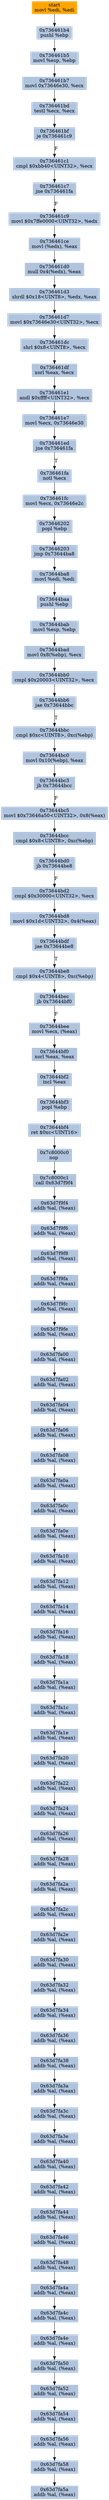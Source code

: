 digraph G {
node[shape=rectangle,style=filled,fillcolor=lightsteelblue,color=lightsteelblue]
bgcolor="transparent"
a0x736461b2movl_edi_edi[label="start\nmovl %edi, %edi",color="lightgrey",fillcolor="orange"];
a0x736461b4pushl_ebp[label="0x736461b4\npushl %ebp"];
a0x736461b5movl_esp_ebp[label="0x736461b5\nmovl %esp, %ebp"];
a0x736461b7movl_0x73646e30_ecx[label="0x736461b7\nmovl 0x73646e30, %ecx"];
a0x736461bdtestl_ecx_ecx[label="0x736461bd\ntestl %ecx, %ecx"];
a0x736461bfje_0x736461c9[label="0x736461bf\nje 0x736461c9"];
a0x736461c1cmpl_0xbb40UINT32_ecx[label="0x736461c1\ncmpl $0xbb40<UINT32>, %ecx"];
a0x736461c7jne_0x736461fa[label="0x736461c7\njne 0x736461fa"];
a0x736461c9movl_0x7ffe0000UINT32_edx[label="0x736461c9\nmovl $0x7ffe0000<UINT32>, %edx"];
a0x736461cemovl_edx__eax[label="0x736461ce\nmovl (%edx), %eax"];
a0x736461d0mull_0x4edx__eax[label="0x736461d0\nmull 0x4(%edx), %eax"];
a0x736461d3shrdl_0x18UINT8_edx_eax[label="0x736461d3\nshrdl $0x18<UINT8>, %edx, %eax"];
a0x736461d7movl_0x73646e30UINT32_ecx[label="0x736461d7\nmovl $0x73646e30<UINT32>, %ecx"];
a0x736461dcshrl_0x8UINT8_ecx[label="0x736461dc\nshrl $0x8<UINT8>, %ecx"];
a0x736461dfxorl_eax_ecx[label="0x736461df\nxorl %eax, %ecx"];
a0x736461e1andl_0xffffUINT32_ecx[label="0x736461e1\nandl $0xffff<UINT32>, %ecx"];
a0x736461e7movl_ecx_0x73646e30[label="0x736461e7\nmovl %ecx, 0x73646e30"];
a0x736461edjne_0x736461fa[label="0x736461ed\njne 0x736461fa"];
a0x736461fanotl_ecx[label="0x736461fa\nnotl %ecx"];
a0x736461fcmovl_ecx_0x73646e2c[label="0x736461fc\nmovl %ecx, 0x73646e2c"];
a0x73646202popl_ebp[label="0x73646202\npopl %ebp"];
a0x73646203jmp_0x73644ba8[label="0x73646203\njmp 0x73644ba8"];
a0x73644ba8movl_edi_edi[label="0x73644ba8\nmovl %edi, %edi"];
a0x73644baapushl_ebp[label="0x73644baa\npushl %ebp"];
a0x73644babmovl_esp_ebp[label="0x73644bab\nmovl %esp, %ebp"];
a0x73644badmovl_0x8ebp__ecx[label="0x73644bad\nmovl 0x8(%ebp), %ecx"];
a0x73644bb0cmpl_0x20003UINT32_ecx[label="0x73644bb0\ncmpl $0x20003<UINT32>, %ecx"];
a0x73644bb6jae_0x73644bbc[label="0x73644bb6\njae 0x73644bbc"];
a0x73644bbccmpl_0xcUINT8_0xcebp_[label="0x73644bbc\ncmpl $0xc<UINT8>, 0xc(%ebp)"];
a0x73644bc0movl_0x10ebp__eax[label="0x73644bc0\nmovl 0x10(%ebp), %eax"];
a0x73644bc3jb_0x73644bcc[label="0x73644bc3\njb 0x73644bcc"];
a0x73644bc5movl_0x73646a50UINT32_0x8eax_[label="0x73644bc5\nmovl $0x73646a50<UINT32>, 0x8(%eax)"];
a0x73644bcccmpl_0x8UINT8_0xcebp_[label="0x73644bcc\ncmpl $0x8<UINT8>, 0xc(%ebp)"];
a0x73644bd0jb_0x73644be8[label="0x73644bd0\njb 0x73644be8"];
a0x73644bd2cmpl_0x30000UINT32_ecx[label="0x73644bd2\ncmpl $0x30000<UINT32>, %ecx"];
a0x73644bd8movl_0x1dUINT32_0x4eax_[label="0x73644bd8\nmovl $0x1d<UINT32>, 0x4(%eax)"];
a0x73644bdfjae_0x73644be8[label="0x73644bdf\njae 0x73644be8"];
a0x73644be8cmpl_0x4UINT8_0xcebp_[label="0x73644be8\ncmpl $0x4<UINT8>, 0xc(%ebp)"];
a0x73644becjb_0x73644bf0[label="0x73644bec\njb 0x73644bf0"];
a0x73644beemovl_ecx_eax_[label="0x73644bee\nmovl %ecx, (%eax)"];
a0x73644bf0xorl_eax_eax[label="0x73644bf0\nxorl %eax, %eax"];
a0x73644bf2incl_eax[label="0x73644bf2\nincl %eax"];
a0x73644bf3popl_ebp[label="0x73644bf3\npopl %ebp"];
a0x73644bf4ret_0xcUINT16[label="0x73644bf4\nret $0xc<UINT16>"];
a0x7c8000c0nop_[label="0x7c8000c0\nnop "];
a0x7c8000c1call_0x63d7f9f4[label="0x7c8000c1\ncall 0x63d7f9f4"];
a0x63d7f9f4addb_al_eax_[label="0x63d7f9f4\naddb %al, (%eax)"];
a0x63d7f9f6addb_al_eax_[label="0x63d7f9f6\naddb %al, (%eax)"];
a0x63d7f9f8addb_al_eax_[label="0x63d7f9f8\naddb %al, (%eax)"];
a0x63d7f9faaddb_al_eax_[label="0x63d7f9fa\naddb %al, (%eax)"];
a0x63d7f9fcaddb_al_eax_[label="0x63d7f9fc\naddb %al, (%eax)"];
a0x63d7f9feaddb_al_eax_[label="0x63d7f9fe\naddb %al, (%eax)"];
a0x63d7fa00addb_al_eax_[label="0x63d7fa00\naddb %al, (%eax)"];
a0x63d7fa02addb_al_eax_[label="0x63d7fa02\naddb %al, (%eax)"];
a0x63d7fa04addb_al_eax_[label="0x63d7fa04\naddb %al, (%eax)"];
a0x63d7fa06addb_al_eax_[label="0x63d7fa06\naddb %al, (%eax)"];
a0x63d7fa08addb_al_eax_[label="0x63d7fa08\naddb %al, (%eax)"];
a0x63d7fa0aaddb_al_eax_[label="0x63d7fa0a\naddb %al, (%eax)"];
a0x63d7fa0caddb_al_eax_[label="0x63d7fa0c\naddb %al, (%eax)"];
a0x63d7fa0eaddb_al_eax_[label="0x63d7fa0e\naddb %al, (%eax)"];
a0x63d7fa10addb_al_eax_[label="0x63d7fa10\naddb %al, (%eax)"];
a0x63d7fa12addb_al_eax_[label="0x63d7fa12\naddb %al, (%eax)"];
a0x63d7fa14addb_al_eax_[label="0x63d7fa14\naddb %al, (%eax)"];
a0x63d7fa16addb_al_eax_[label="0x63d7fa16\naddb %al, (%eax)"];
a0x63d7fa18addb_al_eax_[label="0x63d7fa18\naddb %al, (%eax)"];
a0x63d7fa1aaddb_al_eax_[label="0x63d7fa1a\naddb %al, (%eax)"];
a0x63d7fa1caddb_al_eax_[label="0x63d7fa1c\naddb %al, (%eax)"];
a0x63d7fa1eaddb_al_eax_[label="0x63d7fa1e\naddb %al, (%eax)"];
a0x63d7fa20addb_al_eax_[label="0x63d7fa20\naddb %al, (%eax)"];
a0x63d7fa22addb_al_eax_[label="0x63d7fa22\naddb %al, (%eax)"];
a0x63d7fa24addb_al_eax_[label="0x63d7fa24\naddb %al, (%eax)"];
a0x63d7fa26addb_al_eax_[label="0x63d7fa26\naddb %al, (%eax)"];
a0x63d7fa28addb_al_eax_[label="0x63d7fa28\naddb %al, (%eax)"];
a0x63d7fa2aaddb_al_eax_[label="0x63d7fa2a\naddb %al, (%eax)"];
a0x63d7fa2caddb_al_eax_[label="0x63d7fa2c\naddb %al, (%eax)"];
a0x63d7fa2eaddb_al_eax_[label="0x63d7fa2e\naddb %al, (%eax)"];
a0x63d7fa30addb_al_eax_[label="0x63d7fa30\naddb %al, (%eax)"];
a0x63d7fa32addb_al_eax_[label="0x63d7fa32\naddb %al, (%eax)"];
a0x63d7fa34addb_al_eax_[label="0x63d7fa34\naddb %al, (%eax)"];
a0x63d7fa36addb_al_eax_[label="0x63d7fa36\naddb %al, (%eax)"];
a0x63d7fa38addb_al_eax_[label="0x63d7fa38\naddb %al, (%eax)"];
a0x63d7fa3aaddb_al_eax_[label="0x63d7fa3a\naddb %al, (%eax)"];
a0x63d7fa3caddb_al_eax_[label="0x63d7fa3c\naddb %al, (%eax)"];
a0x63d7fa3eaddb_al_eax_[label="0x63d7fa3e\naddb %al, (%eax)"];
a0x63d7fa40addb_al_eax_[label="0x63d7fa40\naddb %al, (%eax)"];
a0x63d7fa42addb_al_eax_[label="0x63d7fa42\naddb %al, (%eax)"];
a0x63d7fa44addb_al_eax_[label="0x63d7fa44\naddb %al, (%eax)"];
a0x63d7fa46addb_al_eax_[label="0x63d7fa46\naddb %al, (%eax)"];
a0x63d7fa48addb_al_eax_[label="0x63d7fa48\naddb %al, (%eax)"];
a0x63d7fa4aaddb_al_eax_[label="0x63d7fa4a\naddb %al, (%eax)"];
a0x63d7fa4caddb_al_eax_[label="0x63d7fa4c\naddb %al, (%eax)"];
a0x63d7fa4eaddb_al_eax_[label="0x63d7fa4e\naddb %al, (%eax)"];
a0x63d7fa50addb_al_eax_[label="0x63d7fa50\naddb %al, (%eax)"];
a0x63d7fa52addb_al_eax_[label="0x63d7fa52\naddb %al, (%eax)"];
a0x63d7fa54addb_al_eax_[label="0x63d7fa54\naddb %al, (%eax)"];
a0x63d7fa56addb_al_eax_[label="0x63d7fa56\naddb %al, (%eax)"];
a0x63d7fa58addb_al_eax_[label="0x63d7fa58\naddb %al, (%eax)"];
a0x63d7fa5aaddb_al_eax_[label="0x63d7fa5a\naddb %al, (%eax)"];
a0x736461b2movl_edi_edi -> a0x736461b4pushl_ebp [color="#000000"];
a0x736461b4pushl_ebp -> a0x736461b5movl_esp_ebp [color="#000000"];
a0x736461b5movl_esp_ebp -> a0x736461b7movl_0x73646e30_ecx [color="#000000"];
a0x736461b7movl_0x73646e30_ecx -> a0x736461bdtestl_ecx_ecx [color="#000000"];
a0x736461bdtestl_ecx_ecx -> a0x736461bfje_0x736461c9 [color="#000000"];
a0x736461bfje_0x736461c9 -> a0x736461c1cmpl_0xbb40UINT32_ecx [color="#000000",label="F"];
a0x736461c1cmpl_0xbb40UINT32_ecx -> a0x736461c7jne_0x736461fa [color="#000000"];
a0x736461c7jne_0x736461fa -> a0x736461c9movl_0x7ffe0000UINT32_edx [color="#000000",label="F"];
a0x736461c9movl_0x7ffe0000UINT32_edx -> a0x736461cemovl_edx__eax [color="#000000"];
a0x736461cemovl_edx__eax -> a0x736461d0mull_0x4edx__eax [color="#000000"];
a0x736461d0mull_0x4edx__eax -> a0x736461d3shrdl_0x18UINT8_edx_eax [color="#000000"];
a0x736461d3shrdl_0x18UINT8_edx_eax -> a0x736461d7movl_0x73646e30UINT32_ecx [color="#000000"];
a0x736461d7movl_0x73646e30UINT32_ecx -> a0x736461dcshrl_0x8UINT8_ecx [color="#000000"];
a0x736461dcshrl_0x8UINT8_ecx -> a0x736461dfxorl_eax_ecx [color="#000000"];
a0x736461dfxorl_eax_ecx -> a0x736461e1andl_0xffffUINT32_ecx [color="#000000"];
a0x736461e1andl_0xffffUINT32_ecx -> a0x736461e7movl_ecx_0x73646e30 [color="#000000"];
a0x736461e7movl_ecx_0x73646e30 -> a0x736461edjne_0x736461fa [color="#000000"];
a0x736461edjne_0x736461fa -> a0x736461fanotl_ecx [color="#000000",label="T"];
a0x736461fanotl_ecx -> a0x736461fcmovl_ecx_0x73646e2c [color="#000000"];
a0x736461fcmovl_ecx_0x73646e2c -> a0x73646202popl_ebp [color="#000000"];
a0x73646202popl_ebp -> a0x73646203jmp_0x73644ba8 [color="#000000"];
a0x73646203jmp_0x73644ba8 -> a0x73644ba8movl_edi_edi [color="#000000"];
a0x73644ba8movl_edi_edi -> a0x73644baapushl_ebp [color="#000000"];
a0x73644baapushl_ebp -> a0x73644babmovl_esp_ebp [color="#000000"];
a0x73644babmovl_esp_ebp -> a0x73644badmovl_0x8ebp__ecx [color="#000000"];
a0x73644badmovl_0x8ebp__ecx -> a0x73644bb0cmpl_0x20003UINT32_ecx [color="#000000"];
a0x73644bb0cmpl_0x20003UINT32_ecx -> a0x73644bb6jae_0x73644bbc [color="#000000"];
a0x73644bb6jae_0x73644bbc -> a0x73644bbccmpl_0xcUINT8_0xcebp_ [color="#000000",label="T"];
a0x73644bbccmpl_0xcUINT8_0xcebp_ -> a0x73644bc0movl_0x10ebp__eax [color="#000000"];
a0x73644bc0movl_0x10ebp__eax -> a0x73644bc3jb_0x73644bcc [color="#000000"];
a0x73644bc3jb_0x73644bcc -> a0x73644bc5movl_0x73646a50UINT32_0x8eax_ [color="#000000",label="F"];
a0x73644bc5movl_0x73646a50UINT32_0x8eax_ -> a0x73644bcccmpl_0x8UINT8_0xcebp_ [color="#000000"];
a0x73644bcccmpl_0x8UINT8_0xcebp_ -> a0x73644bd0jb_0x73644be8 [color="#000000"];
a0x73644bd0jb_0x73644be8 -> a0x73644bd2cmpl_0x30000UINT32_ecx [color="#000000",label="F"];
a0x73644bd2cmpl_0x30000UINT32_ecx -> a0x73644bd8movl_0x1dUINT32_0x4eax_ [color="#000000"];
a0x73644bd8movl_0x1dUINT32_0x4eax_ -> a0x73644bdfjae_0x73644be8 [color="#000000"];
a0x73644bdfjae_0x73644be8 -> a0x73644be8cmpl_0x4UINT8_0xcebp_ [color="#000000",label="T"];
a0x73644be8cmpl_0x4UINT8_0xcebp_ -> a0x73644becjb_0x73644bf0 [color="#000000"];
a0x73644becjb_0x73644bf0 -> a0x73644beemovl_ecx_eax_ [color="#000000",label="F"];
a0x73644beemovl_ecx_eax_ -> a0x73644bf0xorl_eax_eax [color="#000000"];
a0x73644bf0xorl_eax_eax -> a0x73644bf2incl_eax [color="#000000"];
a0x73644bf2incl_eax -> a0x73644bf3popl_ebp [color="#000000"];
a0x73644bf3popl_ebp -> a0x73644bf4ret_0xcUINT16 [color="#000000"];
a0x73644bf4ret_0xcUINT16 -> a0x7c8000c0nop_ [color="#000000"];
a0x7c8000c0nop_ -> a0x7c8000c1call_0x63d7f9f4 [color="#000000"];
a0x7c8000c1call_0x63d7f9f4 -> a0x63d7f9f4addb_al_eax_ [color="#000000"];
a0x63d7f9f4addb_al_eax_ -> a0x63d7f9f6addb_al_eax_ [color="#000000"];
a0x63d7f9f6addb_al_eax_ -> a0x63d7f9f8addb_al_eax_ [color="#000000"];
a0x63d7f9f8addb_al_eax_ -> a0x63d7f9faaddb_al_eax_ [color="#000000"];
a0x63d7f9faaddb_al_eax_ -> a0x63d7f9fcaddb_al_eax_ [color="#000000"];
a0x63d7f9fcaddb_al_eax_ -> a0x63d7f9feaddb_al_eax_ [color="#000000"];
a0x63d7f9feaddb_al_eax_ -> a0x63d7fa00addb_al_eax_ [color="#000000"];
a0x63d7fa00addb_al_eax_ -> a0x63d7fa02addb_al_eax_ [color="#000000"];
a0x63d7fa02addb_al_eax_ -> a0x63d7fa04addb_al_eax_ [color="#000000"];
a0x63d7fa04addb_al_eax_ -> a0x63d7fa06addb_al_eax_ [color="#000000"];
a0x63d7fa06addb_al_eax_ -> a0x63d7fa08addb_al_eax_ [color="#000000"];
a0x63d7fa08addb_al_eax_ -> a0x63d7fa0aaddb_al_eax_ [color="#000000"];
a0x63d7fa0aaddb_al_eax_ -> a0x63d7fa0caddb_al_eax_ [color="#000000"];
a0x63d7fa0caddb_al_eax_ -> a0x63d7fa0eaddb_al_eax_ [color="#000000"];
a0x63d7fa0eaddb_al_eax_ -> a0x63d7fa10addb_al_eax_ [color="#000000"];
a0x63d7fa10addb_al_eax_ -> a0x63d7fa12addb_al_eax_ [color="#000000"];
a0x63d7fa12addb_al_eax_ -> a0x63d7fa14addb_al_eax_ [color="#000000"];
a0x63d7fa14addb_al_eax_ -> a0x63d7fa16addb_al_eax_ [color="#000000"];
a0x63d7fa16addb_al_eax_ -> a0x63d7fa18addb_al_eax_ [color="#000000"];
a0x63d7fa18addb_al_eax_ -> a0x63d7fa1aaddb_al_eax_ [color="#000000"];
a0x63d7fa1aaddb_al_eax_ -> a0x63d7fa1caddb_al_eax_ [color="#000000"];
a0x63d7fa1caddb_al_eax_ -> a0x63d7fa1eaddb_al_eax_ [color="#000000"];
a0x63d7fa1eaddb_al_eax_ -> a0x63d7fa20addb_al_eax_ [color="#000000"];
a0x63d7fa20addb_al_eax_ -> a0x63d7fa22addb_al_eax_ [color="#000000"];
a0x63d7fa22addb_al_eax_ -> a0x63d7fa24addb_al_eax_ [color="#000000"];
a0x63d7fa24addb_al_eax_ -> a0x63d7fa26addb_al_eax_ [color="#000000"];
a0x63d7fa26addb_al_eax_ -> a0x63d7fa28addb_al_eax_ [color="#000000"];
a0x63d7fa28addb_al_eax_ -> a0x63d7fa2aaddb_al_eax_ [color="#000000"];
a0x63d7fa2aaddb_al_eax_ -> a0x63d7fa2caddb_al_eax_ [color="#000000"];
a0x63d7fa2caddb_al_eax_ -> a0x63d7fa2eaddb_al_eax_ [color="#000000"];
a0x63d7fa2eaddb_al_eax_ -> a0x63d7fa30addb_al_eax_ [color="#000000"];
a0x63d7fa30addb_al_eax_ -> a0x63d7fa32addb_al_eax_ [color="#000000"];
a0x63d7fa32addb_al_eax_ -> a0x63d7fa34addb_al_eax_ [color="#000000"];
a0x63d7fa34addb_al_eax_ -> a0x63d7fa36addb_al_eax_ [color="#000000"];
a0x63d7fa36addb_al_eax_ -> a0x63d7fa38addb_al_eax_ [color="#000000"];
a0x63d7fa38addb_al_eax_ -> a0x63d7fa3aaddb_al_eax_ [color="#000000"];
a0x63d7fa3aaddb_al_eax_ -> a0x63d7fa3caddb_al_eax_ [color="#000000"];
a0x63d7fa3caddb_al_eax_ -> a0x63d7fa3eaddb_al_eax_ [color="#000000"];
a0x63d7fa3eaddb_al_eax_ -> a0x63d7fa40addb_al_eax_ [color="#000000"];
a0x63d7fa40addb_al_eax_ -> a0x63d7fa42addb_al_eax_ [color="#000000"];
a0x63d7fa42addb_al_eax_ -> a0x63d7fa44addb_al_eax_ [color="#000000"];
a0x63d7fa44addb_al_eax_ -> a0x63d7fa46addb_al_eax_ [color="#000000"];
a0x63d7fa46addb_al_eax_ -> a0x63d7fa48addb_al_eax_ [color="#000000"];
a0x63d7fa48addb_al_eax_ -> a0x63d7fa4aaddb_al_eax_ [color="#000000"];
a0x63d7fa4aaddb_al_eax_ -> a0x63d7fa4caddb_al_eax_ [color="#000000"];
a0x63d7fa4caddb_al_eax_ -> a0x63d7fa4eaddb_al_eax_ [color="#000000"];
a0x63d7fa4eaddb_al_eax_ -> a0x63d7fa50addb_al_eax_ [color="#000000"];
a0x63d7fa50addb_al_eax_ -> a0x63d7fa52addb_al_eax_ [color="#000000"];
a0x63d7fa52addb_al_eax_ -> a0x63d7fa54addb_al_eax_ [color="#000000"];
a0x63d7fa54addb_al_eax_ -> a0x63d7fa56addb_al_eax_ [color="#000000"];
a0x63d7fa56addb_al_eax_ -> a0x63d7fa58addb_al_eax_ [color="#000000"];
a0x63d7fa58addb_al_eax_ -> a0x63d7fa5aaddb_al_eax_ [color="#000000"];
}
